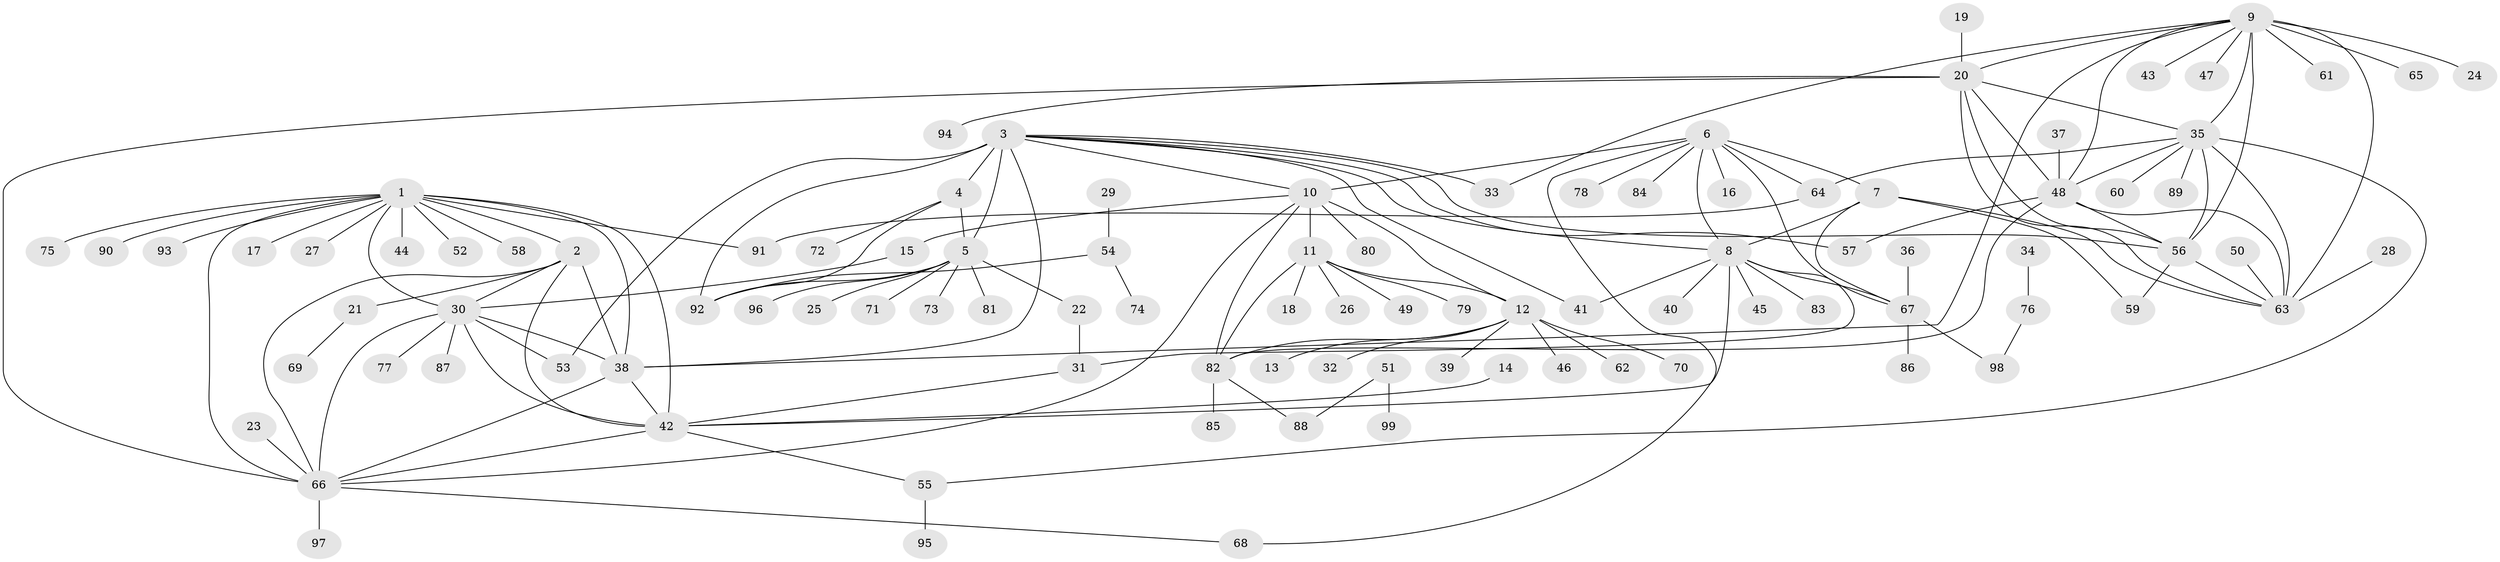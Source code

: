 // original degree distribution, {12: 0.014285714285714285, 9: 0.07142857142857142, 11: 0.02142857142857143, 7: 0.03571428571428571, 10: 0.07857142857142857, 6: 0.014285714285714285, 8: 0.014285714285714285, 1: 0.5214285714285715, 2: 0.17142857142857143, 4: 0.007142857142857143, 3: 0.05}
// Generated by graph-tools (version 1.1) at 2025/37/03/04/25 23:37:51]
// undirected, 99 vertices, 146 edges
graph export_dot {
  node [color=gray90,style=filled];
  1;
  2;
  3;
  4;
  5;
  6;
  7;
  8;
  9;
  10;
  11;
  12;
  13;
  14;
  15;
  16;
  17;
  18;
  19;
  20;
  21;
  22;
  23;
  24;
  25;
  26;
  27;
  28;
  29;
  30;
  31;
  32;
  33;
  34;
  35;
  36;
  37;
  38;
  39;
  40;
  41;
  42;
  43;
  44;
  45;
  46;
  47;
  48;
  49;
  50;
  51;
  52;
  53;
  54;
  55;
  56;
  57;
  58;
  59;
  60;
  61;
  62;
  63;
  64;
  65;
  66;
  67;
  68;
  69;
  70;
  71;
  72;
  73;
  74;
  75;
  76;
  77;
  78;
  79;
  80;
  81;
  82;
  83;
  84;
  85;
  86;
  87;
  88;
  89;
  90;
  91;
  92;
  93;
  94;
  95;
  96;
  97;
  98;
  99;
  1 -- 2 [weight=2.0];
  1 -- 17 [weight=1.0];
  1 -- 27 [weight=1.0];
  1 -- 30 [weight=2.0];
  1 -- 38 [weight=2.0];
  1 -- 42 [weight=2.0];
  1 -- 44 [weight=1.0];
  1 -- 52 [weight=1.0];
  1 -- 58 [weight=1.0];
  1 -- 66 [weight=2.0];
  1 -- 75 [weight=1.0];
  1 -- 90 [weight=1.0];
  1 -- 91 [weight=1.0];
  1 -- 93 [weight=1.0];
  2 -- 21 [weight=1.0];
  2 -- 30 [weight=1.0];
  2 -- 38 [weight=1.0];
  2 -- 42 [weight=1.0];
  2 -- 66 [weight=1.0];
  3 -- 4 [weight=4.0];
  3 -- 5 [weight=4.0];
  3 -- 8 [weight=1.0];
  3 -- 10 [weight=1.0];
  3 -- 33 [weight=1.0];
  3 -- 38 [weight=1.0];
  3 -- 41 [weight=1.0];
  3 -- 53 [weight=1.0];
  3 -- 56 [weight=1.0];
  3 -- 57 [weight=1.0];
  3 -- 92 [weight=2.0];
  4 -- 5 [weight=4.0];
  4 -- 72 [weight=1.0];
  4 -- 92 [weight=2.0];
  5 -- 22 [weight=1.0];
  5 -- 25 [weight=1.0];
  5 -- 71 [weight=1.0];
  5 -- 73 [weight=1.0];
  5 -- 81 [weight=1.0];
  5 -- 92 [weight=2.0];
  5 -- 96 [weight=1.0];
  6 -- 7 [weight=4.0];
  6 -- 8 [weight=4.0];
  6 -- 10 [weight=1.0];
  6 -- 16 [weight=1.0];
  6 -- 64 [weight=1.0];
  6 -- 67 [weight=2.0];
  6 -- 68 [weight=1.0];
  6 -- 78 [weight=1.0];
  6 -- 84 [weight=1.0];
  7 -- 8 [weight=4.0];
  7 -- 59 [weight=1.0];
  7 -- 63 [weight=1.0];
  7 -- 67 [weight=2.0];
  8 -- 31 [weight=1.0];
  8 -- 40 [weight=1.0];
  8 -- 41 [weight=1.0];
  8 -- 42 [weight=1.0];
  8 -- 45 [weight=1.0];
  8 -- 67 [weight=2.0];
  8 -- 83 [weight=1.0];
  9 -- 20 [weight=2.0];
  9 -- 24 [weight=1.0];
  9 -- 33 [weight=1.0];
  9 -- 35 [weight=2.0];
  9 -- 38 [weight=1.0];
  9 -- 43 [weight=1.0];
  9 -- 47 [weight=1.0];
  9 -- 48 [weight=2.0];
  9 -- 56 [weight=2.0];
  9 -- 61 [weight=1.0];
  9 -- 63 [weight=2.0];
  9 -- 65 [weight=1.0];
  10 -- 11 [weight=4.0];
  10 -- 12 [weight=4.0];
  10 -- 15 [weight=1.0];
  10 -- 66 [weight=1.0];
  10 -- 80 [weight=1.0];
  10 -- 82 [weight=2.0];
  11 -- 12 [weight=4.0];
  11 -- 18 [weight=1.0];
  11 -- 26 [weight=1.0];
  11 -- 49 [weight=1.0];
  11 -- 79 [weight=1.0];
  11 -- 82 [weight=2.0];
  12 -- 13 [weight=1.0];
  12 -- 32 [weight=1.0];
  12 -- 39 [weight=1.0];
  12 -- 46 [weight=1.0];
  12 -- 62 [weight=1.0];
  12 -- 70 [weight=1.0];
  12 -- 82 [weight=2.0];
  14 -- 42 [weight=1.0];
  15 -- 30 [weight=1.0];
  19 -- 20 [weight=1.0];
  20 -- 35 [weight=1.0];
  20 -- 48 [weight=1.0];
  20 -- 56 [weight=1.0];
  20 -- 63 [weight=1.0];
  20 -- 66 [weight=1.0];
  20 -- 94 [weight=1.0];
  21 -- 69 [weight=1.0];
  22 -- 31 [weight=1.0];
  23 -- 66 [weight=1.0];
  28 -- 63 [weight=1.0];
  29 -- 54 [weight=1.0];
  30 -- 38 [weight=1.0];
  30 -- 42 [weight=1.0];
  30 -- 53 [weight=1.0];
  30 -- 66 [weight=1.0];
  30 -- 77 [weight=1.0];
  30 -- 87 [weight=1.0];
  31 -- 42 [weight=1.0];
  34 -- 76 [weight=1.0];
  35 -- 48 [weight=1.0];
  35 -- 55 [weight=1.0];
  35 -- 56 [weight=1.0];
  35 -- 60 [weight=1.0];
  35 -- 63 [weight=1.0];
  35 -- 64 [weight=1.0];
  35 -- 89 [weight=1.0];
  36 -- 67 [weight=1.0];
  37 -- 48 [weight=1.0];
  38 -- 42 [weight=1.0];
  38 -- 66 [weight=1.0];
  42 -- 55 [weight=1.0];
  42 -- 66 [weight=1.0];
  48 -- 56 [weight=1.0];
  48 -- 57 [weight=1.0];
  48 -- 63 [weight=1.0];
  48 -- 82 [weight=1.0];
  50 -- 63 [weight=1.0];
  51 -- 88 [weight=1.0];
  51 -- 99 [weight=1.0];
  54 -- 74 [weight=1.0];
  54 -- 92 [weight=1.0];
  55 -- 95 [weight=1.0];
  56 -- 59 [weight=1.0];
  56 -- 63 [weight=1.0];
  64 -- 91 [weight=1.0];
  66 -- 68 [weight=1.0];
  66 -- 97 [weight=1.0];
  67 -- 86 [weight=1.0];
  67 -- 98 [weight=1.0];
  76 -- 98 [weight=1.0];
  82 -- 85 [weight=1.0];
  82 -- 88 [weight=1.0];
}
